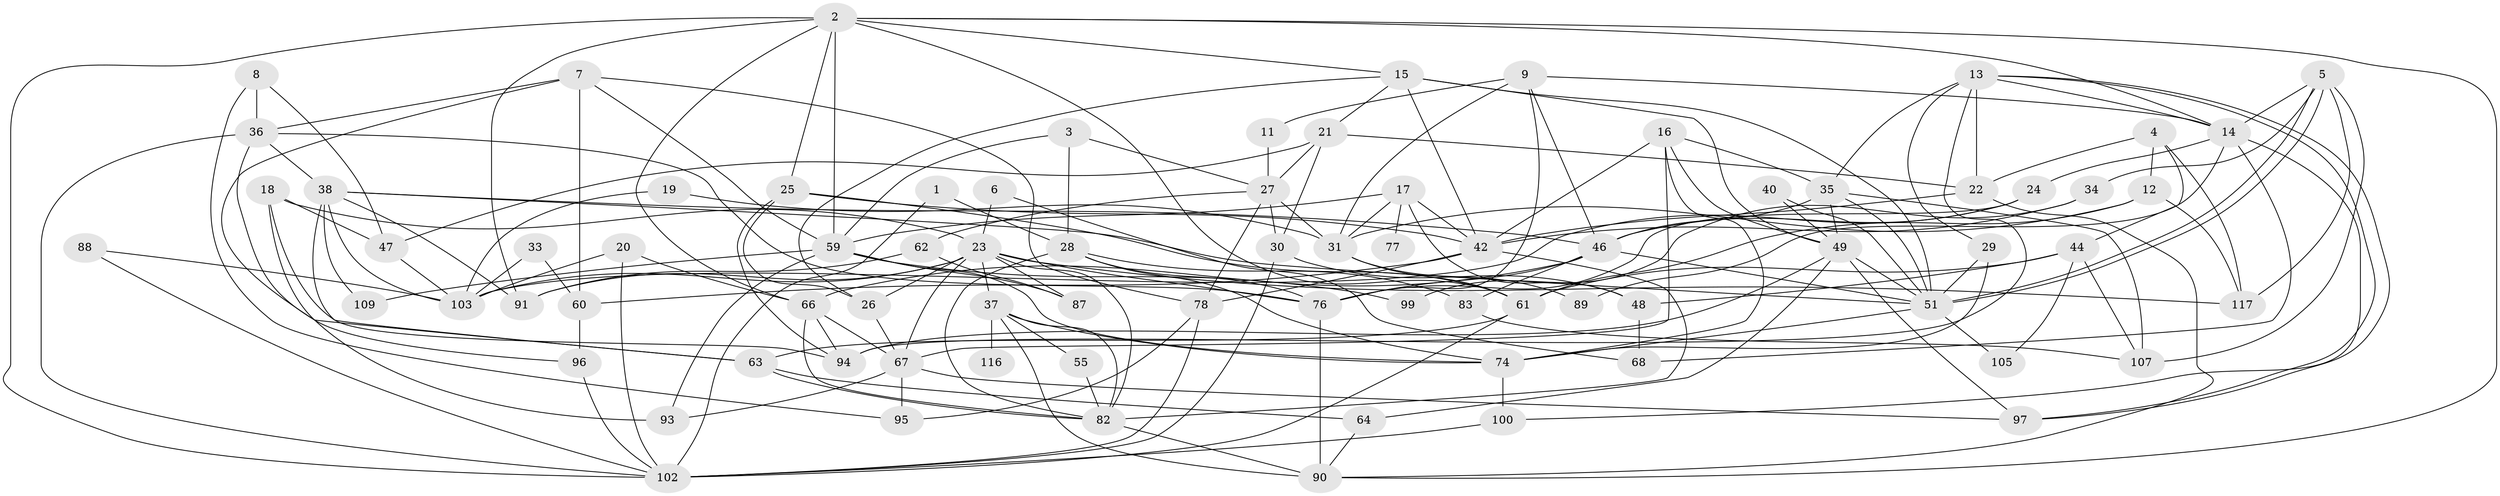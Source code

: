 // original degree distribution, {2: 0.15126050420168066, 5: 0.19327731092436976, 3: 0.2773109243697479, 6: 0.1092436974789916, 4: 0.2184873949579832, 8: 0.01680672268907563, 7: 0.03361344537815126}
// Generated by graph-tools (version 1.1) at 2025/41/03/06/25 10:41:59]
// undirected, 79 vertices, 189 edges
graph export_dot {
graph [start="1"]
  node [color=gray90,style=filled];
  1;
  2 [super="+52"];
  3;
  4 [super="+53"];
  5 [super="+75"];
  6;
  7;
  8;
  9 [super="+10"];
  11;
  12;
  13 [super="+70"];
  14 [super="+80"];
  15 [super="+39"];
  16 [super="+65"];
  17 [super="+111"];
  18 [super="+32"];
  19;
  20;
  21 [super="+56"];
  22 [super="+79"];
  23 [super="+45"];
  24 [super="+50"];
  25;
  26;
  27 [super="+104"];
  28 [super="+98"];
  29;
  30;
  31 [super="+81"];
  33;
  34;
  35 [super="+71"];
  36 [super="+43"];
  37 [super="+69"];
  38 [super="+41"];
  40;
  42 [super="+54"];
  44 [super="+84"];
  46 [super="+58"];
  47;
  48;
  49 [super="+113"];
  51 [super="+57"];
  55;
  59 [super="+72"];
  60;
  61 [super="+106"];
  62 [super="+101"];
  63 [super="+118"];
  64;
  66 [super="+85"];
  67 [super="+73"];
  68;
  74 [super="+108"];
  76 [super="+115"];
  77;
  78 [super="+86"];
  82 [super="+92"];
  83;
  87;
  88;
  89;
  90 [super="+112"];
  91 [super="+114"];
  93;
  94;
  95;
  96;
  97;
  99;
  100;
  102 [super="+119"];
  103 [super="+110"];
  105;
  107;
  109;
  116;
  117;
  1 -- 28;
  1 -- 102;
  2 -- 102;
  2 -- 66;
  2 -- 14;
  2 -- 25;
  2 -- 90;
  2 -- 91;
  2 -- 59;
  2 -- 61;
  2 -- 15;
  3 -- 27;
  3 -- 59;
  3 -- 28;
  4 -- 117;
  4 -- 44;
  4 -- 12;
  4 -- 22;
  5 -- 51;
  5 -- 51;
  5 -- 117;
  5 -- 34;
  5 -- 107;
  5 -- 14;
  6 -- 68;
  6 -- 23;
  7 -- 96;
  7 -- 60;
  7 -- 36;
  7 -- 78;
  7 -- 59;
  8 -- 47;
  8 -- 95;
  8 -- 36;
  9 -- 14;
  9 -- 46;
  9 -- 11;
  9 -- 76;
  9 -- 31;
  11 -- 27;
  12 -- 31;
  12 -- 61;
  12 -- 117;
  13 -- 97;
  13 -- 97;
  13 -- 14;
  13 -- 35;
  13 -- 22;
  13 -- 29;
  13 -- 94;
  14 -- 89;
  14 -- 24;
  14 -- 68;
  14 -- 100;
  15 -- 49;
  15 -- 51;
  15 -- 42;
  15 -- 21;
  15 -- 26;
  16 -- 67;
  16 -- 35;
  16 -- 74;
  16 -- 42;
  16 -- 49;
  17 -- 31 [weight=2];
  17 -- 48;
  17 -- 77 [weight=2];
  17 -- 42;
  17 -- 59;
  18 -- 47;
  18 -- 23;
  18 -- 93;
  18 -- 94;
  19 -- 103 [weight=2];
  19 -- 31;
  20 -- 102;
  20 -- 103;
  20 -- 66;
  21 -- 30;
  21 -- 22;
  21 -- 47;
  21 -- 27;
  22 -- 42;
  22 -- 90;
  23 -- 26;
  23 -- 87;
  23 -- 91;
  23 -- 117;
  23 -- 82;
  23 -- 67;
  23 -- 37;
  23 -- 103;
  23 -- 76;
  24 -- 46;
  24 -- 103 [weight=2];
  24 -- 76;
  25 -- 94;
  25 -- 26;
  25 -- 61;
  25 -- 42;
  26 -- 67;
  27 -- 30;
  27 -- 78;
  27 -- 62;
  27 -- 31;
  28 -- 83;
  28 -- 76;
  28 -- 74;
  28 -- 82;
  29 -- 74;
  29 -- 51;
  30 -- 102;
  30 -- 48;
  31 -- 61;
  31 -- 89;
  33 -- 103;
  33 -- 60;
  34 -- 42;
  34 -- 99;
  35 -- 46 [weight=2];
  35 -- 107;
  35 -- 49;
  35 -- 51;
  36 -- 76;
  36 -- 102;
  36 -- 63 [weight=2];
  36 -- 38;
  37 -- 82;
  37 -- 55;
  37 -- 116 [weight=2];
  37 -- 90;
  37 -- 74;
  38 -- 109;
  38 -- 103;
  38 -- 51;
  38 -- 63;
  38 -- 46;
  38 -- 91;
  40 -- 49;
  40 -- 51;
  42 -- 60;
  42 -- 82;
  42 -- 78;
  44 -- 107;
  44 -- 61;
  44 -- 48;
  44 -- 105;
  46 -- 66;
  46 -- 51;
  46 -- 83;
  46 -- 76;
  47 -- 103;
  48 -- 68;
  49 -- 64;
  49 -- 97;
  49 -- 94;
  49 -- 51;
  51 -- 105;
  51 -- 74;
  55 -- 82;
  59 -- 93;
  59 -- 109;
  59 -- 99;
  59 -- 87;
  59 -- 74;
  60 -- 96;
  61 -- 63;
  61 -- 102;
  62 -- 87;
  62 -- 91;
  63 -- 82;
  63 -- 64;
  64 -- 90;
  66 -- 94;
  66 -- 82;
  66 -- 67;
  67 -- 93;
  67 -- 95;
  67 -- 97;
  74 -- 100;
  76 -- 90 [weight=2];
  78 -- 95;
  78 -- 102;
  82 -- 90;
  83 -- 107;
  88 -- 103;
  88 -- 102;
  96 -- 102;
  100 -- 102;
}
